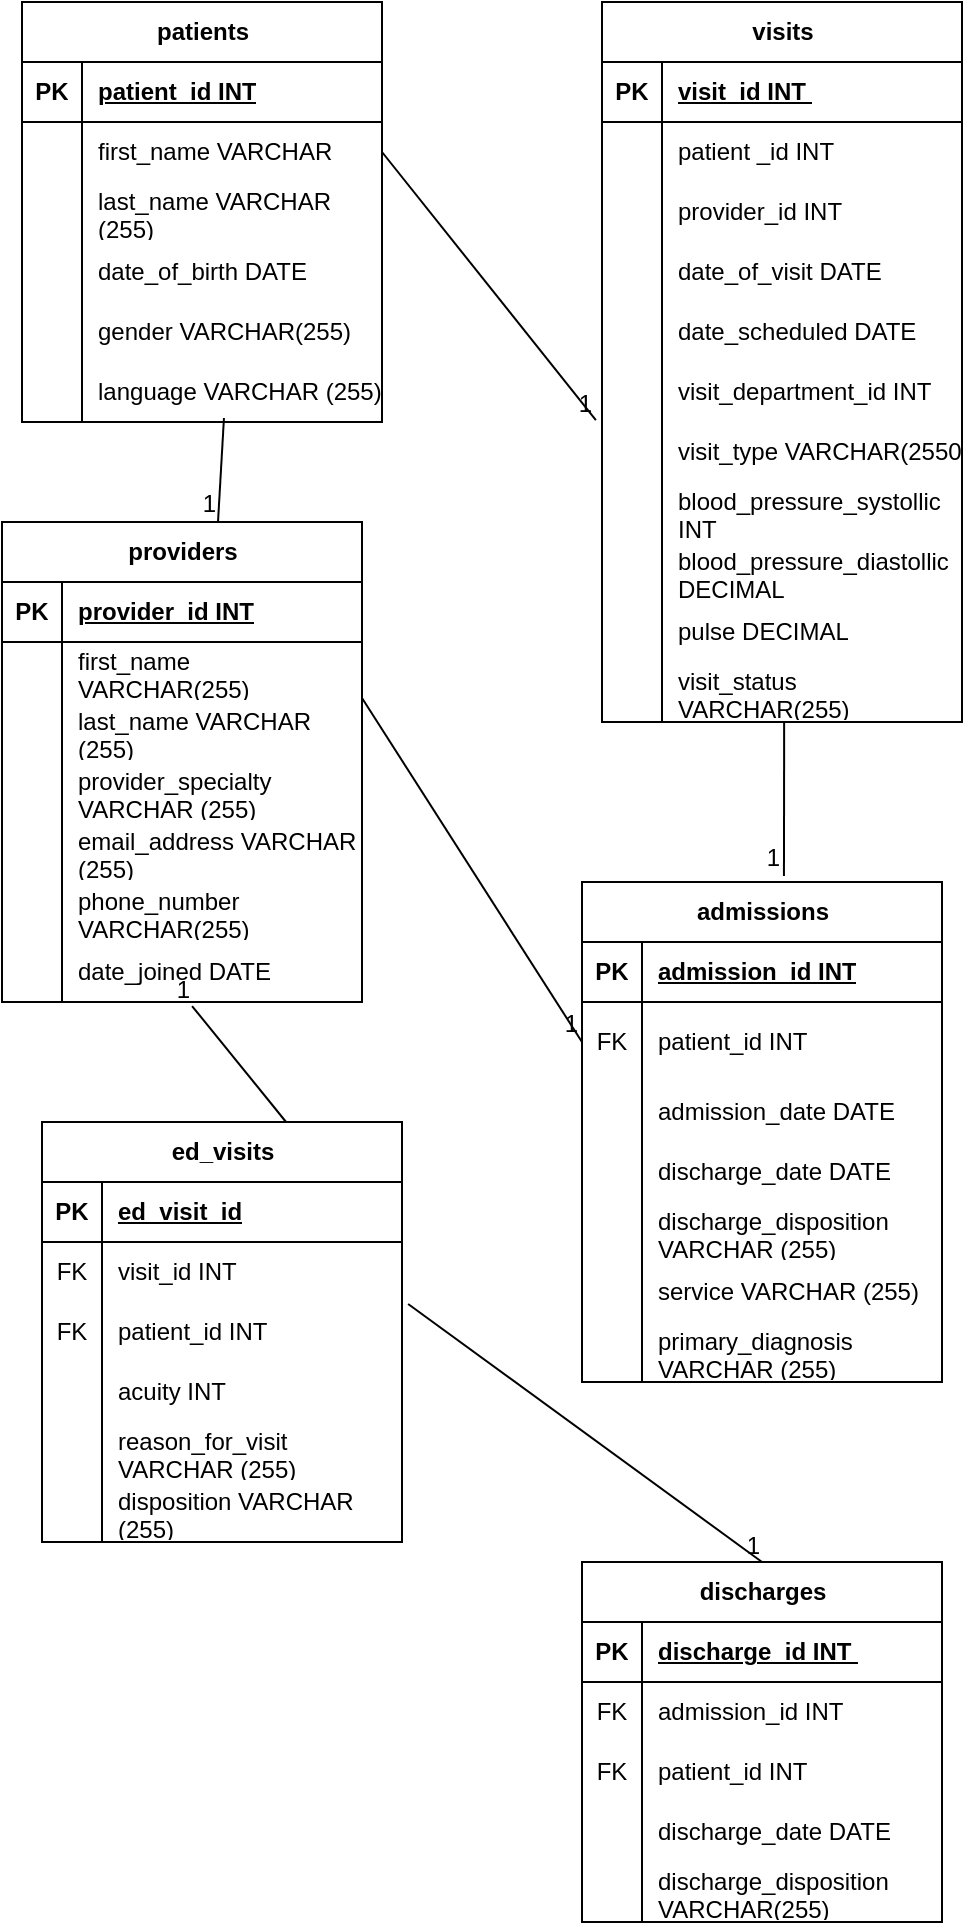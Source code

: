 <mxfile version="24.7.14">
  <diagram id="R2lEEEUBdFMjLlhIrx00" name="Page-1">
    <mxGraphModel dx="712" dy="785" grid="1" gridSize="10" guides="1" tooltips="1" connect="1" arrows="1" fold="1" page="1" pageScale="1" pageWidth="850" pageHeight="1100" math="0" shadow="0" extFonts="Permanent Marker^https://fonts.googleapis.com/css?family=Permanent+Marker">
      <root>
        <mxCell id="0" />
        <mxCell id="1" parent="0" />
        <mxCell id="EW2KlSYTOfiKSkI-8zJx-1" value="patients" style="shape=table;startSize=30;container=1;collapsible=1;childLayout=tableLayout;fixedRows=1;rowLines=0;fontStyle=1;align=center;resizeLast=1;html=1;" vertex="1" parent="1">
          <mxGeometry x="310" y="130" width="180" height="210" as="geometry" />
        </mxCell>
        <mxCell id="EW2KlSYTOfiKSkI-8zJx-2" value="" style="shape=tableRow;horizontal=0;startSize=0;swimlaneHead=0;swimlaneBody=0;fillColor=none;collapsible=0;dropTarget=0;points=[[0,0.5],[1,0.5]];portConstraint=eastwest;top=0;left=0;right=0;bottom=1;" vertex="1" parent="EW2KlSYTOfiKSkI-8zJx-1">
          <mxGeometry y="30" width="180" height="30" as="geometry" />
        </mxCell>
        <mxCell id="EW2KlSYTOfiKSkI-8zJx-3" value="PK" style="shape=partialRectangle;connectable=0;fillColor=none;top=0;left=0;bottom=0;right=0;fontStyle=1;overflow=hidden;whiteSpace=wrap;html=1;" vertex="1" parent="EW2KlSYTOfiKSkI-8zJx-2">
          <mxGeometry width="30" height="30" as="geometry">
            <mxRectangle width="30" height="30" as="alternateBounds" />
          </mxGeometry>
        </mxCell>
        <mxCell id="EW2KlSYTOfiKSkI-8zJx-4" value="patient_id INT" style="shape=partialRectangle;connectable=0;fillColor=none;top=0;left=0;bottom=0;right=0;align=left;spacingLeft=6;fontStyle=5;overflow=hidden;whiteSpace=wrap;html=1;" vertex="1" parent="EW2KlSYTOfiKSkI-8zJx-2">
          <mxGeometry x="30" width="150" height="30" as="geometry">
            <mxRectangle width="150" height="30" as="alternateBounds" />
          </mxGeometry>
        </mxCell>
        <mxCell id="EW2KlSYTOfiKSkI-8zJx-5" value="" style="shape=tableRow;horizontal=0;startSize=0;swimlaneHead=0;swimlaneBody=0;fillColor=none;collapsible=0;dropTarget=0;points=[[0,0.5],[1,0.5]];portConstraint=eastwest;top=0;left=0;right=0;bottom=0;" vertex="1" parent="EW2KlSYTOfiKSkI-8zJx-1">
          <mxGeometry y="60" width="180" height="30" as="geometry" />
        </mxCell>
        <mxCell id="EW2KlSYTOfiKSkI-8zJx-6" value="" style="shape=partialRectangle;connectable=0;fillColor=none;top=0;left=0;bottom=0;right=0;editable=1;overflow=hidden;whiteSpace=wrap;html=1;" vertex="1" parent="EW2KlSYTOfiKSkI-8zJx-5">
          <mxGeometry width="30" height="30" as="geometry">
            <mxRectangle width="30" height="30" as="alternateBounds" />
          </mxGeometry>
        </mxCell>
        <mxCell id="EW2KlSYTOfiKSkI-8zJx-7" value="first_name VARCHAR" style="shape=partialRectangle;connectable=0;fillColor=none;top=0;left=0;bottom=0;right=0;align=left;spacingLeft=6;overflow=hidden;whiteSpace=wrap;html=1;" vertex="1" parent="EW2KlSYTOfiKSkI-8zJx-5">
          <mxGeometry x="30" width="150" height="30" as="geometry">
            <mxRectangle width="150" height="30" as="alternateBounds" />
          </mxGeometry>
        </mxCell>
        <mxCell id="EW2KlSYTOfiKSkI-8zJx-8" value="" style="shape=tableRow;horizontal=0;startSize=0;swimlaneHead=0;swimlaneBody=0;fillColor=none;collapsible=0;dropTarget=0;points=[[0,0.5],[1,0.5]];portConstraint=eastwest;top=0;left=0;right=0;bottom=0;" vertex="1" parent="EW2KlSYTOfiKSkI-8zJx-1">
          <mxGeometry y="90" width="180" height="30" as="geometry" />
        </mxCell>
        <mxCell id="EW2KlSYTOfiKSkI-8zJx-9" value="" style="shape=partialRectangle;connectable=0;fillColor=none;top=0;left=0;bottom=0;right=0;editable=1;overflow=hidden;whiteSpace=wrap;html=1;" vertex="1" parent="EW2KlSYTOfiKSkI-8zJx-8">
          <mxGeometry width="30" height="30" as="geometry">
            <mxRectangle width="30" height="30" as="alternateBounds" />
          </mxGeometry>
        </mxCell>
        <mxCell id="EW2KlSYTOfiKSkI-8zJx-10" value="" style="shape=partialRectangle;connectable=0;fillColor=none;top=0;left=0;bottom=0;right=0;align=left;spacingLeft=6;overflow=hidden;whiteSpace=wrap;html=1;" vertex="1" parent="EW2KlSYTOfiKSkI-8zJx-8">
          <mxGeometry x="30" width="150" height="30" as="geometry">
            <mxRectangle width="150" height="30" as="alternateBounds" />
          </mxGeometry>
        </mxCell>
        <mxCell id="EW2KlSYTOfiKSkI-8zJx-11" value="" style="shape=tableRow;horizontal=0;startSize=0;swimlaneHead=0;swimlaneBody=0;fillColor=none;collapsible=0;dropTarget=0;points=[[0,0.5],[1,0.5]];portConstraint=eastwest;top=0;left=0;right=0;bottom=0;" vertex="1" parent="EW2KlSYTOfiKSkI-8zJx-1">
          <mxGeometry y="120" width="180" height="30" as="geometry" />
        </mxCell>
        <mxCell id="EW2KlSYTOfiKSkI-8zJx-12" value="" style="shape=partialRectangle;connectable=0;fillColor=none;top=0;left=0;bottom=0;right=0;editable=1;overflow=hidden;whiteSpace=wrap;html=1;" vertex="1" parent="EW2KlSYTOfiKSkI-8zJx-11">
          <mxGeometry width="30" height="30" as="geometry">
            <mxRectangle width="30" height="30" as="alternateBounds" />
          </mxGeometry>
        </mxCell>
        <mxCell id="EW2KlSYTOfiKSkI-8zJx-13" value="date_of_birth DATE" style="shape=partialRectangle;connectable=0;fillColor=none;top=0;left=0;bottom=0;right=0;align=left;spacingLeft=6;overflow=hidden;whiteSpace=wrap;html=1;" vertex="1" parent="EW2KlSYTOfiKSkI-8zJx-11">
          <mxGeometry x="30" width="150" height="30" as="geometry">
            <mxRectangle width="150" height="30" as="alternateBounds" />
          </mxGeometry>
        </mxCell>
        <mxCell id="EW2KlSYTOfiKSkI-8zJx-79" value="" style="shape=tableRow;horizontal=0;startSize=0;swimlaneHead=0;swimlaneBody=0;fillColor=none;collapsible=0;dropTarget=0;points=[[0,0.5],[1,0.5]];portConstraint=eastwest;top=0;left=0;right=0;bottom=0;" vertex="1" parent="EW2KlSYTOfiKSkI-8zJx-1">
          <mxGeometry y="150" width="180" height="30" as="geometry" />
        </mxCell>
        <mxCell id="EW2KlSYTOfiKSkI-8zJx-80" value="" style="shape=partialRectangle;connectable=0;fillColor=none;top=0;left=0;bottom=0;right=0;editable=1;overflow=hidden;whiteSpace=wrap;html=1;" vertex="1" parent="EW2KlSYTOfiKSkI-8zJx-79">
          <mxGeometry width="30" height="30" as="geometry">
            <mxRectangle width="30" height="30" as="alternateBounds" />
          </mxGeometry>
        </mxCell>
        <mxCell id="EW2KlSYTOfiKSkI-8zJx-81" value="gender VARCHAR(255)" style="shape=partialRectangle;connectable=0;fillColor=none;top=0;left=0;bottom=0;right=0;align=left;spacingLeft=6;overflow=hidden;whiteSpace=wrap;html=1;" vertex="1" parent="EW2KlSYTOfiKSkI-8zJx-79">
          <mxGeometry x="30" width="150" height="30" as="geometry">
            <mxRectangle width="150" height="30" as="alternateBounds" />
          </mxGeometry>
        </mxCell>
        <mxCell id="EW2KlSYTOfiKSkI-8zJx-82" value="" style="shape=tableRow;horizontal=0;startSize=0;swimlaneHead=0;swimlaneBody=0;fillColor=none;collapsible=0;dropTarget=0;points=[[0,0.5],[1,0.5]];portConstraint=eastwest;top=0;left=0;right=0;bottom=0;" vertex="1" parent="EW2KlSYTOfiKSkI-8zJx-1">
          <mxGeometry y="180" width="180" height="30" as="geometry" />
        </mxCell>
        <mxCell id="EW2KlSYTOfiKSkI-8zJx-83" value="" style="shape=partialRectangle;connectable=0;fillColor=none;top=0;left=0;bottom=0;right=0;editable=1;overflow=hidden;whiteSpace=wrap;html=1;" vertex="1" parent="EW2KlSYTOfiKSkI-8zJx-82">
          <mxGeometry width="30" height="30" as="geometry">
            <mxRectangle width="30" height="30" as="alternateBounds" />
          </mxGeometry>
        </mxCell>
        <mxCell id="EW2KlSYTOfiKSkI-8zJx-84" value="language VARCHAR (255)" style="shape=partialRectangle;connectable=0;fillColor=none;top=0;left=0;bottom=0;right=0;align=left;spacingLeft=6;overflow=hidden;whiteSpace=wrap;html=1;" vertex="1" parent="EW2KlSYTOfiKSkI-8zJx-82">
          <mxGeometry x="30" width="150" height="30" as="geometry">
            <mxRectangle width="150" height="30" as="alternateBounds" />
          </mxGeometry>
        </mxCell>
        <mxCell id="EW2KlSYTOfiKSkI-8zJx-14" value="admissions" style="shape=table;startSize=30;container=1;collapsible=1;childLayout=tableLayout;fixedRows=1;rowLines=0;fontStyle=1;align=center;resizeLast=1;html=1;" vertex="1" parent="1">
          <mxGeometry x="590" y="570" width="180" height="250" as="geometry" />
        </mxCell>
        <mxCell id="EW2KlSYTOfiKSkI-8zJx-15" value="" style="shape=tableRow;horizontal=0;startSize=0;swimlaneHead=0;swimlaneBody=0;fillColor=none;collapsible=0;dropTarget=0;points=[[0,0.5],[1,0.5]];portConstraint=eastwest;top=0;left=0;right=0;bottom=1;" vertex="1" parent="EW2KlSYTOfiKSkI-8zJx-14">
          <mxGeometry y="30" width="180" height="30" as="geometry" />
        </mxCell>
        <mxCell id="EW2KlSYTOfiKSkI-8zJx-16" value="PK" style="shape=partialRectangle;connectable=0;fillColor=none;top=0;left=0;bottom=0;right=0;fontStyle=1;overflow=hidden;whiteSpace=wrap;html=1;" vertex="1" parent="EW2KlSYTOfiKSkI-8zJx-15">
          <mxGeometry width="30" height="30" as="geometry">
            <mxRectangle width="30" height="30" as="alternateBounds" />
          </mxGeometry>
        </mxCell>
        <mxCell id="EW2KlSYTOfiKSkI-8zJx-17" value="admission_id INT" style="shape=partialRectangle;connectable=0;fillColor=none;top=0;left=0;bottom=0;right=0;align=left;spacingLeft=6;fontStyle=5;overflow=hidden;whiteSpace=wrap;html=1;" vertex="1" parent="EW2KlSYTOfiKSkI-8zJx-15">
          <mxGeometry x="30" width="150" height="30" as="geometry">
            <mxRectangle width="150" height="30" as="alternateBounds" />
          </mxGeometry>
        </mxCell>
        <mxCell id="EW2KlSYTOfiKSkI-8zJx-18" value="" style="shape=tableRow;horizontal=0;startSize=0;swimlaneHead=0;swimlaneBody=0;fillColor=none;collapsible=0;dropTarget=0;points=[[0,0.5],[1,0.5]];portConstraint=eastwest;top=0;left=0;right=0;bottom=0;" vertex="1" parent="EW2KlSYTOfiKSkI-8zJx-14">
          <mxGeometry y="60" width="180" height="40" as="geometry" />
        </mxCell>
        <mxCell id="EW2KlSYTOfiKSkI-8zJx-19" value="FK" style="shape=partialRectangle;connectable=0;fillColor=none;top=0;left=0;bottom=0;right=0;editable=1;overflow=hidden;whiteSpace=wrap;html=1;" vertex="1" parent="EW2KlSYTOfiKSkI-8zJx-18">
          <mxGeometry width="30" height="40" as="geometry">
            <mxRectangle width="30" height="40" as="alternateBounds" />
          </mxGeometry>
        </mxCell>
        <mxCell id="EW2KlSYTOfiKSkI-8zJx-20" value="patient_id INT&amp;nbsp;" style="shape=partialRectangle;connectable=0;fillColor=none;top=0;left=0;bottom=0;right=0;align=left;spacingLeft=6;overflow=hidden;whiteSpace=wrap;html=1;" vertex="1" parent="EW2KlSYTOfiKSkI-8zJx-18">
          <mxGeometry x="30" width="150" height="40" as="geometry">
            <mxRectangle width="150" height="40" as="alternateBounds" />
          </mxGeometry>
        </mxCell>
        <mxCell id="EW2KlSYTOfiKSkI-8zJx-21" value="" style="shape=tableRow;horizontal=0;startSize=0;swimlaneHead=0;swimlaneBody=0;fillColor=none;collapsible=0;dropTarget=0;points=[[0,0.5],[1,0.5]];portConstraint=eastwest;top=0;left=0;right=0;bottom=0;" vertex="1" parent="EW2KlSYTOfiKSkI-8zJx-14">
          <mxGeometry y="100" width="180" height="30" as="geometry" />
        </mxCell>
        <mxCell id="EW2KlSYTOfiKSkI-8zJx-22" value="" style="shape=partialRectangle;connectable=0;fillColor=none;top=0;left=0;bottom=0;right=0;editable=1;overflow=hidden;whiteSpace=wrap;html=1;" vertex="1" parent="EW2KlSYTOfiKSkI-8zJx-21">
          <mxGeometry width="30" height="30" as="geometry">
            <mxRectangle width="30" height="30" as="alternateBounds" />
          </mxGeometry>
        </mxCell>
        <mxCell id="EW2KlSYTOfiKSkI-8zJx-23" value="admission_date DATE" style="shape=partialRectangle;connectable=0;fillColor=none;top=0;left=0;bottom=0;right=0;align=left;spacingLeft=6;overflow=hidden;whiteSpace=wrap;html=1;" vertex="1" parent="EW2KlSYTOfiKSkI-8zJx-21">
          <mxGeometry x="30" width="150" height="30" as="geometry">
            <mxRectangle width="150" height="30" as="alternateBounds" />
          </mxGeometry>
        </mxCell>
        <mxCell id="EW2KlSYTOfiKSkI-8zJx-24" value="" style="shape=tableRow;horizontal=0;startSize=0;swimlaneHead=0;swimlaneBody=0;fillColor=none;collapsible=0;dropTarget=0;points=[[0,0.5],[1,0.5]];portConstraint=eastwest;top=0;left=0;right=0;bottom=0;" vertex="1" parent="EW2KlSYTOfiKSkI-8zJx-14">
          <mxGeometry y="130" width="180" height="30" as="geometry" />
        </mxCell>
        <mxCell id="EW2KlSYTOfiKSkI-8zJx-25" value="" style="shape=partialRectangle;connectable=0;fillColor=none;top=0;left=0;bottom=0;right=0;editable=1;overflow=hidden;whiteSpace=wrap;html=1;" vertex="1" parent="EW2KlSYTOfiKSkI-8zJx-24">
          <mxGeometry width="30" height="30" as="geometry">
            <mxRectangle width="30" height="30" as="alternateBounds" />
          </mxGeometry>
        </mxCell>
        <mxCell id="EW2KlSYTOfiKSkI-8zJx-26" value="discharge_date DATE" style="shape=partialRectangle;connectable=0;fillColor=none;top=0;left=0;bottom=0;right=0;align=left;spacingLeft=6;overflow=hidden;whiteSpace=wrap;html=1;" vertex="1" parent="EW2KlSYTOfiKSkI-8zJx-24">
          <mxGeometry x="30" width="150" height="30" as="geometry">
            <mxRectangle width="150" height="30" as="alternateBounds" />
          </mxGeometry>
        </mxCell>
        <mxCell id="EW2KlSYTOfiKSkI-8zJx-122" value="" style="shape=tableRow;horizontal=0;startSize=0;swimlaneHead=0;swimlaneBody=0;fillColor=none;collapsible=0;dropTarget=0;points=[[0,0.5],[1,0.5]];portConstraint=eastwest;top=0;left=0;right=0;bottom=0;" vertex="1" parent="EW2KlSYTOfiKSkI-8zJx-14">
          <mxGeometry y="160" width="180" height="30" as="geometry" />
        </mxCell>
        <mxCell id="EW2KlSYTOfiKSkI-8zJx-123" value="" style="shape=partialRectangle;connectable=0;fillColor=none;top=0;left=0;bottom=0;right=0;editable=1;overflow=hidden;whiteSpace=wrap;html=1;" vertex="1" parent="EW2KlSYTOfiKSkI-8zJx-122">
          <mxGeometry width="30" height="30" as="geometry">
            <mxRectangle width="30" height="30" as="alternateBounds" />
          </mxGeometry>
        </mxCell>
        <mxCell id="EW2KlSYTOfiKSkI-8zJx-124" value="discharge_disposition VARCHAR (255)" style="shape=partialRectangle;connectable=0;fillColor=none;top=0;left=0;bottom=0;right=0;align=left;spacingLeft=6;overflow=hidden;whiteSpace=wrap;html=1;" vertex="1" parent="EW2KlSYTOfiKSkI-8zJx-122">
          <mxGeometry x="30" width="150" height="30" as="geometry">
            <mxRectangle width="150" height="30" as="alternateBounds" />
          </mxGeometry>
        </mxCell>
        <mxCell id="EW2KlSYTOfiKSkI-8zJx-125" value="" style="shape=tableRow;horizontal=0;startSize=0;swimlaneHead=0;swimlaneBody=0;fillColor=none;collapsible=0;dropTarget=0;points=[[0,0.5],[1,0.5]];portConstraint=eastwest;top=0;left=0;right=0;bottom=0;" vertex="1" parent="EW2KlSYTOfiKSkI-8zJx-14">
          <mxGeometry y="190" width="180" height="30" as="geometry" />
        </mxCell>
        <mxCell id="EW2KlSYTOfiKSkI-8zJx-126" value="" style="shape=partialRectangle;connectable=0;fillColor=none;top=0;left=0;bottom=0;right=0;editable=1;overflow=hidden;whiteSpace=wrap;html=1;" vertex="1" parent="EW2KlSYTOfiKSkI-8zJx-125">
          <mxGeometry width="30" height="30" as="geometry">
            <mxRectangle width="30" height="30" as="alternateBounds" />
          </mxGeometry>
        </mxCell>
        <mxCell id="EW2KlSYTOfiKSkI-8zJx-127" value="service VARCHAR (255)" style="shape=partialRectangle;connectable=0;fillColor=none;top=0;left=0;bottom=0;right=0;align=left;spacingLeft=6;overflow=hidden;whiteSpace=wrap;html=1;" vertex="1" parent="EW2KlSYTOfiKSkI-8zJx-125">
          <mxGeometry x="30" width="150" height="30" as="geometry">
            <mxRectangle width="150" height="30" as="alternateBounds" />
          </mxGeometry>
        </mxCell>
        <mxCell id="EW2KlSYTOfiKSkI-8zJx-128" value="" style="shape=tableRow;horizontal=0;startSize=0;swimlaneHead=0;swimlaneBody=0;fillColor=none;collapsible=0;dropTarget=0;points=[[0,0.5],[1,0.5]];portConstraint=eastwest;top=0;left=0;right=0;bottom=0;" vertex="1" parent="EW2KlSYTOfiKSkI-8zJx-14">
          <mxGeometry y="220" width="180" height="30" as="geometry" />
        </mxCell>
        <mxCell id="EW2KlSYTOfiKSkI-8zJx-129" value="" style="shape=partialRectangle;connectable=0;fillColor=none;top=0;left=0;bottom=0;right=0;editable=1;overflow=hidden;whiteSpace=wrap;html=1;" vertex="1" parent="EW2KlSYTOfiKSkI-8zJx-128">
          <mxGeometry width="30" height="30" as="geometry">
            <mxRectangle width="30" height="30" as="alternateBounds" />
          </mxGeometry>
        </mxCell>
        <mxCell id="EW2KlSYTOfiKSkI-8zJx-130" value="primary_diagnosis VARCHAR (255)" style="shape=partialRectangle;connectable=0;fillColor=none;top=0;left=0;bottom=0;right=0;align=left;spacingLeft=6;overflow=hidden;whiteSpace=wrap;html=1;" vertex="1" parent="EW2KlSYTOfiKSkI-8zJx-128">
          <mxGeometry x="30" width="150" height="30" as="geometry">
            <mxRectangle width="150" height="30" as="alternateBounds" />
          </mxGeometry>
        </mxCell>
        <mxCell id="EW2KlSYTOfiKSkI-8zJx-27" value="visits" style="shape=table;startSize=30;container=1;collapsible=1;childLayout=tableLayout;fixedRows=1;rowLines=0;fontStyle=1;align=center;resizeLast=1;html=1;" vertex="1" parent="1">
          <mxGeometry x="600" y="130" width="180" height="360" as="geometry" />
        </mxCell>
        <mxCell id="EW2KlSYTOfiKSkI-8zJx-28" value="" style="shape=tableRow;horizontal=0;startSize=0;swimlaneHead=0;swimlaneBody=0;fillColor=none;collapsible=0;dropTarget=0;points=[[0,0.5],[1,0.5]];portConstraint=eastwest;top=0;left=0;right=0;bottom=1;" vertex="1" parent="EW2KlSYTOfiKSkI-8zJx-27">
          <mxGeometry y="30" width="180" height="30" as="geometry" />
        </mxCell>
        <mxCell id="EW2KlSYTOfiKSkI-8zJx-29" value="PK" style="shape=partialRectangle;connectable=0;fillColor=none;top=0;left=0;bottom=0;right=0;fontStyle=1;overflow=hidden;whiteSpace=wrap;html=1;" vertex="1" parent="EW2KlSYTOfiKSkI-8zJx-28">
          <mxGeometry width="30" height="30" as="geometry">
            <mxRectangle width="30" height="30" as="alternateBounds" />
          </mxGeometry>
        </mxCell>
        <mxCell id="EW2KlSYTOfiKSkI-8zJx-30" value="visit_id INT&amp;nbsp;" style="shape=partialRectangle;connectable=0;fillColor=none;top=0;left=0;bottom=0;right=0;align=left;spacingLeft=6;fontStyle=5;overflow=hidden;whiteSpace=wrap;html=1;" vertex="1" parent="EW2KlSYTOfiKSkI-8zJx-28">
          <mxGeometry x="30" width="150" height="30" as="geometry">
            <mxRectangle width="150" height="30" as="alternateBounds" />
          </mxGeometry>
        </mxCell>
        <mxCell id="EW2KlSYTOfiKSkI-8zJx-31" value="" style="shape=tableRow;horizontal=0;startSize=0;swimlaneHead=0;swimlaneBody=0;fillColor=none;collapsible=0;dropTarget=0;points=[[0,0.5],[1,0.5]];portConstraint=eastwest;top=0;left=0;right=0;bottom=0;" vertex="1" parent="EW2KlSYTOfiKSkI-8zJx-27">
          <mxGeometry y="60" width="180" height="30" as="geometry" />
        </mxCell>
        <mxCell id="EW2KlSYTOfiKSkI-8zJx-32" value="" style="shape=partialRectangle;connectable=0;fillColor=none;top=0;left=0;bottom=0;right=0;editable=1;overflow=hidden;whiteSpace=wrap;html=1;" vertex="1" parent="EW2KlSYTOfiKSkI-8zJx-31">
          <mxGeometry width="30" height="30" as="geometry">
            <mxRectangle width="30" height="30" as="alternateBounds" />
          </mxGeometry>
        </mxCell>
        <mxCell id="EW2KlSYTOfiKSkI-8zJx-33" value="patient _id INT" style="shape=partialRectangle;connectable=0;fillColor=none;top=0;left=0;bottom=0;right=0;align=left;spacingLeft=6;overflow=hidden;whiteSpace=wrap;html=1;" vertex="1" parent="EW2KlSYTOfiKSkI-8zJx-31">
          <mxGeometry x="30" width="150" height="30" as="geometry">
            <mxRectangle width="150" height="30" as="alternateBounds" />
          </mxGeometry>
        </mxCell>
        <mxCell id="EW2KlSYTOfiKSkI-8zJx-34" value="" style="shape=tableRow;horizontal=0;startSize=0;swimlaneHead=0;swimlaneBody=0;fillColor=none;collapsible=0;dropTarget=0;points=[[0,0.5],[1,0.5]];portConstraint=eastwest;top=0;left=0;right=0;bottom=0;" vertex="1" parent="EW2KlSYTOfiKSkI-8zJx-27">
          <mxGeometry y="90" width="180" height="30" as="geometry" />
        </mxCell>
        <mxCell id="EW2KlSYTOfiKSkI-8zJx-35" value="" style="shape=partialRectangle;connectable=0;fillColor=none;top=0;left=0;bottom=0;right=0;editable=1;overflow=hidden;whiteSpace=wrap;html=1;" vertex="1" parent="EW2KlSYTOfiKSkI-8zJx-34">
          <mxGeometry width="30" height="30" as="geometry">
            <mxRectangle width="30" height="30" as="alternateBounds" />
          </mxGeometry>
        </mxCell>
        <mxCell id="EW2KlSYTOfiKSkI-8zJx-36" value="provider_id INT" style="shape=partialRectangle;connectable=0;fillColor=none;top=0;left=0;bottom=0;right=0;align=left;spacingLeft=6;overflow=hidden;whiteSpace=wrap;html=1;" vertex="1" parent="EW2KlSYTOfiKSkI-8zJx-34">
          <mxGeometry x="30" width="150" height="30" as="geometry">
            <mxRectangle width="150" height="30" as="alternateBounds" />
          </mxGeometry>
        </mxCell>
        <mxCell id="EW2KlSYTOfiKSkI-8zJx-37" value="" style="shape=tableRow;horizontal=0;startSize=0;swimlaneHead=0;swimlaneBody=0;fillColor=none;collapsible=0;dropTarget=0;points=[[0,0.5],[1,0.5]];portConstraint=eastwest;top=0;left=0;right=0;bottom=0;" vertex="1" parent="EW2KlSYTOfiKSkI-8zJx-27">
          <mxGeometry y="120" width="180" height="30" as="geometry" />
        </mxCell>
        <mxCell id="EW2KlSYTOfiKSkI-8zJx-38" value="" style="shape=partialRectangle;connectable=0;fillColor=none;top=0;left=0;bottom=0;right=0;editable=1;overflow=hidden;whiteSpace=wrap;html=1;" vertex="1" parent="EW2KlSYTOfiKSkI-8zJx-37">
          <mxGeometry width="30" height="30" as="geometry">
            <mxRectangle width="30" height="30" as="alternateBounds" />
          </mxGeometry>
        </mxCell>
        <mxCell id="EW2KlSYTOfiKSkI-8zJx-39" value="date_of_visit DATE" style="shape=partialRectangle;connectable=0;fillColor=none;top=0;left=0;bottom=0;right=0;align=left;spacingLeft=6;overflow=hidden;whiteSpace=wrap;html=1;" vertex="1" parent="EW2KlSYTOfiKSkI-8zJx-37">
          <mxGeometry x="30" width="150" height="30" as="geometry">
            <mxRectangle width="150" height="30" as="alternateBounds" />
          </mxGeometry>
        </mxCell>
        <mxCell id="EW2KlSYTOfiKSkI-8zJx-95" value="" style="shape=tableRow;horizontal=0;startSize=0;swimlaneHead=0;swimlaneBody=0;fillColor=none;collapsible=0;dropTarget=0;points=[[0,0.5],[1,0.5]];portConstraint=eastwest;top=0;left=0;right=0;bottom=0;" vertex="1" parent="EW2KlSYTOfiKSkI-8zJx-27">
          <mxGeometry y="150" width="180" height="30" as="geometry" />
        </mxCell>
        <mxCell id="EW2KlSYTOfiKSkI-8zJx-96" value="" style="shape=partialRectangle;connectable=0;fillColor=none;top=0;left=0;bottom=0;right=0;editable=1;overflow=hidden;whiteSpace=wrap;html=1;" vertex="1" parent="EW2KlSYTOfiKSkI-8zJx-95">
          <mxGeometry width="30" height="30" as="geometry">
            <mxRectangle width="30" height="30" as="alternateBounds" />
          </mxGeometry>
        </mxCell>
        <mxCell id="EW2KlSYTOfiKSkI-8zJx-97" value="date_scheduled DATE" style="shape=partialRectangle;connectable=0;fillColor=none;top=0;left=0;bottom=0;right=0;align=left;spacingLeft=6;overflow=hidden;whiteSpace=wrap;html=1;" vertex="1" parent="EW2KlSYTOfiKSkI-8zJx-95">
          <mxGeometry x="30" width="150" height="30" as="geometry">
            <mxRectangle width="150" height="30" as="alternateBounds" />
          </mxGeometry>
        </mxCell>
        <mxCell id="EW2KlSYTOfiKSkI-8zJx-98" value="" style="shape=tableRow;horizontal=0;startSize=0;swimlaneHead=0;swimlaneBody=0;fillColor=none;collapsible=0;dropTarget=0;points=[[0,0.5],[1,0.5]];portConstraint=eastwest;top=0;left=0;right=0;bottom=0;" vertex="1" parent="EW2KlSYTOfiKSkI-8zJx-27">
          <mxGeometry y="180" width="180" height="30" as="geometry" />
        </mxCell>
        <mxCell id="EW2KlSYTOfiKSkI-8zJx-99" value="" style="shape=partialRectangle;connectable=0;fillColor=none;top=0;left=0;bottom=0;right=0;editable=1;overflow=hidden;whiteSpace=wrap;html=1;" vertex="1" parent="EW2KlSYTOfiKSkI-8zJx-98">
          <mxGeometry width="30" height="30" as="geometry">
            <mxRectangle width="30" height="30" as="alternateBounds" />
          </mxGeometry>
        </mxCell>
        <mxCell id="EW2KlSYTOfiKSkI-8zJx-100" value="visit_department_id INT" style="shape=partialRectangle;connectable=0;fillColor=none;top=0;left=0;bottom=0;right=0;align=left;spacingLeft=6;overflow=hidden;whiteSpace=wrap;html=1;" vertex="1" parent="EW2KlSYTOfiKSkI-8zJx-98">
          <mxGeometry x="30" width="150" height="30" as="geometry">
            <mxRectangle width="150" height="30" as="alternateBounds" />
          </mxGeometry>
        </mxCell>
        <mxCell id="EW2KlSYTOfiKSkI-8zJx-101" value="" style="shape=tableRow;horizontal=0;startSize=0;swimlaneHead=0;swimlaneBody=0;fillColor=none;collapsible=0;dropTarget=0;points=[[0,0.5],[1,0.5]];portConstraint=eastwest;top=0;left=0;right=0;bottom=0;" vertex="1" parent="EW2KlSYTOfiKSkI-8zJx-27">
          <mxGeometry y="210" width="180" height="30" as="geometry" />
        </mxCell>
        <mxCell id="EW2KlSYTOfiKSkI-8zJx-102" value="" style="shape=partialRectangle;connectable=0;fillColor=none;top=0;left=0;bottom=0;right=0;editable=1;overflow=hidden;whiteSpace=wrap;html=1;" vertex="1" parent="EW2KlSYTOfiKSkI-8zJx-101">
          <mxGeometry width="30" height="30" as="geometry">
            <mxRectangle width="30" height="30" as="alternateBounds" />
          </mxGeometry>
        </mxCell>
        <mxCell id="EW2KlSYTOfiKSkI-8zJx-103" value="visit_type VARCHAR(2550" style="shape=partialRectangle;connectable=0;fillColor=none;top=0;left=0;bottom=0;right=0;align=left;spacingLeft=6;overflow=hidden;whiteSpace=wrap;html=1;" vertex="1" parent="EW2KlSYTOfiKSkI-8zJx-101">
          <mxGeometry x="30" width="150" height="30" as="geometry">
            <mxRectangle width="150" height="30" as="alternateBounds" />
          </mxGeometry>
        </mxCell>
        <mxCell id="EW2KlSYTOfiKSkI-8zJx-104" value="" style="shape=tableRow;horizontal=0;startSize=0;swimlaneHead=0;swimlaneBody=0;fillColor=none;collapsible=0;dropTarget=0;points=[[0,0.5],[1,0.5]];portConstraint=eastwest;top=0;left=0;right=0;bottom=0;" vertex="1" parent="EW2KlSYTOfiKSkI-8zJx-27">
          <mxGeometry y="240" width="180" height="30" as="geometry" />
        </mxCell>
        <mxCell id="EW2KlSYTOfiKSkI-8zJx-105" value="" style="shape=partialRectangle;connectable=0;fillColor=none;top=0;left=0;bottom=0;right=0;editable=1;overflow=hidden;whiteSpace=wrap;html=1;" vertex="1" parent="EW2KlSYTOfiKSkI-8zJx-104">
          <mxGeometry width="30" height="30" as="geometry">
            <mxRectangle width="30" height="30" as="alternateBounds" />
          </mxGeometry>
        </mxCell>
        <mxCell id="EW2KlSYTOfiKSkI-8zJx-106" value="blood_pressure_systollic INT" style="shape=partialRectangle;connectable=0;fillColor=none;top=0;left=0;bottom=0;right=0;align=left;spacingLeft=6;overflow=hidden;whiteSpace=wrap;html=1;" vertex="1" parent="EW2KlSYTOfiKSkI-8zJx-104">
          <mxGeometry x="30" width="150" height="30" as="geometry">
            <mxRectangle width="150" height="30" as="alternateBounds" />
          </mxGeometry>
        </mxCell>
        <mxCell id="EW2KlSYTOfiKSkI-8zJx-107" value="" style="shape=tableRow;horizontal=0;startSize=0;swimlaneHead=0;swimlaneBody=0;fillColor=none;collapsible=0;dropTarget=0;points=[[0,0.5],[1,0.5]];portConstraint=eastwest;top=0;left=0;right=0;bottom=0;" vertex="1" parent="EW2KlSYTOfiKSkI-8zJx-27">
          <mxGeometry y="270" width="180" height="30" as="geometry" />
        </mxCell>
        <mxCell id="EW2KlSYTOfiKSkI-8zJx-108" value="" style="shape=partialRectangle;connectable=0;fillColor=none;top=0;left=0;bottom=0;right=0;editable=1;overflow=hidden;whiteSpace=wrap;html=1;" vertex="1" parent="EW2KlSYTOfiKSkI-8zJx-107">
          <mxGeometry width="30" height="30" as="geometry">
            <mxRectangle width="30" height="30" as="alternateBounds" />
          </mxGeometry>
        </mxCell>
        <mxCell id="EW2KlSYTOfiKSkI-8zJx-109" value="blood_pressure_diastollic DECIMAL" style="shape=partialRectangle;connectable=0;fillColor=none;top=0;left=0;bottom=0;right=0;align=left;spacingLeft=6;overflow=hidden;whiteSpace=wrap;html=1;" vertex="1" parent="EW2KlSYTOfiKSkI-8zJx-107">
          <mxGeometry x="30" width="150" height="30" as="geometry">
            <mxRectangle width="150" height="30" as="alternateBounds" />
          </mxGeometry>
        </mxCell>
        <mxCell id="EW2KlSYTOfiKSkI-8zJx-110" value="" style="shape=tableRow;horizontal=0;startSize=0;swimlaneHead=0;swimlaneBody=0;fillColor=none;collapsible=0;dropTarget=0;points=[[0,0.5],[1,0.5]];portConstraint=eastwest;top=0;left=0;right=0;bottom=0;" vertex="1" parent="EW2KlSYTOfiKSkI-8zJx-27">
          <mxGeometry y="300" width="180" height="30" as="geometry" />
        </mxCell>
        <mxCell id="EW2KlSYTOfiKSkI-8zJx-111" value="" style="shape=partialRectangle;connectable=0;fillColor=none;top=0;left=0;bottom=0;right=0;editable=1;overflow=hidden;whiteSpace=wrap;html=1;" vertex="1" parent="EW2KlSYTOfiKSkI-8zJx-110">
          <mxGeometry width="30" height="30" as="geometry">
            <mxRectangle width="30" height="30" as="alternateBounds" />
          </mxGeometry>
        </mxCell>
        <mxCell id="EW2KlSYTOfiKSkI-8zJx-112" value="pulse DECIMAL" style="shape=partialRectangle;connectable=0;fillColor=none;top=0;left=0;bottom=0;right=0;align=left;spacingLeft=6;overflow=hidden;whiteSpace=wrap;html=1;" vertex="1" parent="EW2KlSYTOfiKSkI-8zJx-110">
          <mxGeometry x="30" width="150" height="30" as="geometry">
            <mxRectangle width="150" height="30" as="alternateBounds" />
          </mxGeometry>
        </mxCell>
        <mxCell id="EW2KlSYTOfiKSkI-8zJx-113" value="" style="shape=tableRow;horizontal=0;startSize=0;swimlaneHead=0;swimlaneBody=0;fillColor=none;collapsible=0;dropTarget=0;points=[[0,0.5],[1,0.5]];portConstraint=eastwest;top=0;left=0;right=0;bottom=0;" vertex="1" parent="EW2KlSYTOfiKSkI-8zJx-27">
          <mxGeometry y="330" width="180" height="30" as="geometry" />
        </mxCell>
        <mxCell id="EW2KlSYTOfiKSkI-8zJx-114" value="" style="shape=partialRectangle;connectable=0;fillColor=none;top=0;left=0;bottom=0;right=0;editable=1;overflow=hidden;whiteSpace=wrap;html=1;" vertex="1" parent="EW2KlSYTOfiKSkI-8zJx-113">
          <mxGeometry width="30" height="30" as="geometry">
            <mxRectangle width="30" height="30" as="alternateBounds" />
          </mxGeometry>
        </mxCell>
        <mxCell id="EW2KlSYTOfiKSkI-8zJx-115" value="visit_status VARCHAR(255)" style="shape=partialRectangle;connectable=0;fillColor=none;top=0;left=0;bottom=0;right=0;align=left;spacingLeft=6;overflow=hidden;whiteSpace=wrap;html=1;" vertex="1" parent="EW2KlSYTOfiKSkI-8zJx-113">
          <mxGeometry x="30" width="150" height="30" as="geometry">
            <mxRectangle width="150" height="30" as="alternateBounds" />
          </mxGeometry>
        </mxCell>
        <mxCell id="EW2KlSYTOfiKSkI-8zJx-40" value="discharges" style="shape=table;startSize=30;container=1;collapsible=1;childLayout=tableLayout;fixedRows=1;rowLines=0;fontStyle=1;align=center;resizeLast=1;html=1;" vertex="1" parent="1">
          <mxGeometry x="590" y="910" width="180" height="180" as="geometry" />
        </mxCell>
        <mxCell id="EW2KlSYTOfiKSkI-8zJx-41" value="" style="shape=tableRow;horizontal=0;startSize=0;swimlaneHead=0;swimlaneBody=0;fillColor=none;collapsible=0;dropTarget=0;points=[[0,0.5],[1,0.5]];portConstraint=eastwest;top=0;left=0;right=0;bottom=1;" vertex="1" parent="EW2KlSYTOfiKSkI-8zJx-40">
          <mxGeometry y="30" width="180" height="30" as="geometry" />
        </mxCell>
        <mxCell id="EW2KlSYTOfiKSkI-8zJx-42" value="PK" style="shape=partialRectangle;connectable=0;fillColor=none;top=0;left=0;bottom=0;right=0;fontStyle=1;overflow=hidden;whiteSpace=wrap;html=1;" vertex="1" parent="EW2KlSYTOfiKSkI-8zJx-41">
          <mxGeometry width="30" height="30" as="geometry">
            <mxRectangle width="30" height="30" as="alternateBounds" />
          </mxGeometry>
        </mxCell>
        <mxCell id="EW2KlSYTOfiKSkI-8zJx-43" value="discharge_id INT&amp;nbsp;" style="shape=partialRectangle;connectable=0;fillColor=none;top=0;left=0;bottom=0;right=0;align=left;spacingLeft=6;fontStyle=5;overflow=hidden;whiteSpace=wrap;html=1;" vertex="1" parent="EW2KlSYTOfiKSkI-8zJx-41">
          <mxGeometry x="30" width="150" height="30" as="geometry">
            <mxRectangle width="150" height="30" as="alternateBounds" />
          </mxGeometry>
        </mxCell>
        <mxCell id="EW2KlSYTOfiKSkI-8zJx-44" value="" style="shape=tableRow;horizontal=0;startSize=0;swimlaneHead=0;swimlaneBody=0;fillColor=none;collapsible=0;dropTarget=0;points=[[0,0.5],[1,0.5]];portConstraint=eastwest;top=0;left=0;right=0;bottom=0;" vertex="1" parent="EW2KlSYTOfiKSkI-8zJx-40">
          <mxGeometry y="60" width="180" height="30" as="geometry" />
        </mxCell>
        <mxCell id="EW2KlSYTOfiKSkI-8zJx-45" value="FK" style="shape=partialRectangle;connectable=0;fillColor=none;top=0;left=0;bottom=0;right=0;editable=1;overflow=hidden;whiteSpace=wrap;html=1;" vertex="1" parent="EW2KlSYTOfiKSkI-8zJx-44">
          <mxGeometry width="30" height="30" as="geometry">
            <mxRectangle width="30" height="30" as="alternateBounds" />
          </mxGeometry>
        </mxCell>
        <mxCell id="EW2KlSYTOfiKSkI-8zJx-46" value="admission_id INT" style="shape=partialRectangle;connectable=0;fillColor=none;top=0;left=0;bottom=0;right=0;align=left;spacingLeft=6;overflow=hidden;whiteSpace=wrap;html=1;" vertex="1" parent="EW2KlSYTOfiKSkI-8zJx-44">
          <mxGeometry x="30" width="150" height="30" as="geometry">
            <mxRectangle width="150" height="30" as="alternateBounds" />
          </mxGeometry>
        </mxCell>
        <mxCell id="EW2KlSYTOfiKSkI-8zJx-47" value="" style="shape=tableRow;horizontal=0;startSize=0;swimlaneHead=0;swimlaneBody=0;fillColor=none;collapsible=0;dropTarget=0;points=[[0,0.5],[1,0.5]];portConstraint=eastwest;top=0;left=0;right=0;bottom=0;" vertex="1" parent="EW2KlSYTOfiKSkI-8zJx-40">
          <mxGeometry y="90" width="180" height="30" as="geometry" />
        </mxCell>
        <mxCell id="EW2KlSYTOfiKSkI-8zJx-48" value="FK" style="shape=partialRectangle;connectable=0;fillColor=none;top=0;left=0;bottom=0;right=0;editable=1;overflow=hidden;whiteSpace=wrap;html=1;" vertex="1" parent="EW2KlSYTOfiKSkI-8zJx-47">
          <mxGeometry width="30" height="30" as="geometry">
            <mxRectangle width="30" height="30" as="alternateBounds" />
          </mxGeometry>
        </mxCell>
        <mxCell id="EW2KlSYTOfiKSkI-8zJx-49" value="patient_id INT" style="shape=partialRectangle;connectable=0;fillColor=none;top=0;left=0;bottom=0;right=0;align=left;spacingLeft=6;overflow=hidden;whiteSpace=wrap;html=1;" vertex="1" parent="EW2KlSYTOfiKSkI-8zJx-47">
          <mxGeometry x="30" width="150" height="30" as="geometry">
            <mxRectangle width="150" height="30" as="alternateBounds" />
          </mxGeometry>
        </mxCell>
        <mxCell id="EW2KlSYTOfiKSkI-8zJx-50" value="" style="shape=tableRow;horizontal=0;startSize=0;swimlaneHead=0;swimlaneBody=0;fillColor=none;collapsible=0;dropTarget=0;points=[[0,0.5],[1,0.5]];portConstraint=eastwest;top=0;left=0;right=0;bottom=0;" vertex="1" parent="EW2KlSYTOfiKSkI-8zJx-40">
          <mxGeometry y="120" width="180" height="30" as="geometry" />
        </mxCell>
        <mxCell id="EW2KlSYTOfiKSkI-8zJx-51" value="" style="shape=partialRectangle;connectable=0;fillColor=none;top=0;left=0;bottom=0;right=0;editable=1;overflow=hidden;whiteSpace=wrap;html=1;" vertex="1" parent="EW2KlSYTOfiKSkI-8zJx-50">
          <mxGeometry width="30" height="30" as="geometry">
            <mxRectangle width="30" height="30" as="alternateBounds" />
          </mxGeometry>
        </mxCell>
        <mxCell id="EW2KlSYTOfiKSkI-8zJx-52" value="discharge_date DATE" style="shape=partialRectangle;connectable=0;fillColor=none;top=0;left=0;bottom=0;right=0;align=left;spacingLeft=6;overflow=hidden;whiteSpace=wrap;html=1;" vertex="1" parent="EW2KlSYTOfiKSkI-8zJx-50">
          <mxGeometry x="30" width="150" height="30" as="geometry">
            <mxRectangle width="150" height="30" as="alternateBounds" />
          </mxGeometry>
        </mxCell>
        <mxCell id="EW2KlSYTOfiKSkI-8zJx-144" value="" style="shape=tableRow;horizontal=0;startSize=0;swimlaneHead=0;swimlaneBody=0;fillColor=none;collapsible=0;dropTarget=0;points=[[0,0.5],[1,0.5]];portConstraint=eastwest;top=0;left=0;right=0;bottom=0;" vertex="1" parent="EW2KlSYTOfiKSkI-8zJx-40">
          <mxGeometry y="150" width="180" height="30" as="geometry" />
        </mxCell>
        <mxCell id="EW2KlSYTOfiKSkI-8zJx-145" value="" style="shape=partialRectangle;connectable=0;fillColor=none;top=0;left=0;bottom=0;right=0;editable=1;overflow=hidden;whiteSpace=wrap;html=1;" vertex="1" parent="EW2KlSYTOfiKSkI-8zJx-144">
          <mxGeometry width="30" height="30" as="geometry">
            <mxRectangle width="30" height="30" as="alternateBounds" />
          </mxGeometry>
        </mxCell>
        <mxCell id="EW2KlSYTOfiKSkI-8zJx-146" value="discharge_disposition VARCHAR(255)" style="shape=partialRectangle;connectable=0;fillColor=none;top=0;left=0;bottom=0;right=0;align=left;spacingLeft=6;overflow=hidden;whiteSpace=wrap;html=1;" vertex="1" parent="EW2KlSYTOfiKSkI-8zJx-144">
          <mxGeometry x="30" width="150" height="30" as="geometry">
            <mxRectangle width="150" height="30" as="alternateBounds" />
          </mxGeometry>
        </mxCell>
        <mxCell id="EW2KlSYTOfiKSkI-8zJx-53" value="providers" style="shape=table;startSize=30;container=1;collapsible=1;childLayout=tableLayout;fixedRows=1;rowLines=0;fontStyle=1;align=center;resizeLast=1;html=1;" vertex="1" parent="1">
          <mxGeometry x="300" y="390" width="180" height="240" as="geometry" />
        </mxCell>
        <mxCell id="EW2KlSYTOfiKSkI-8zJx-54" value="" style="shape=tableRow;horizontal=0;startSize=0;swimlaneHead=0;swimlaneBody=0;fillColor=none;collapsible=0;dropTarget=0;points=[[0,0.5],[1,0.5]];portConstraint=eastwest;top=0;left=0;right=0;bottom=1;" vertex="1" parent="EW2KlSYTOfiKSkI-8zJx-53">
          <mxGeometry y="30" width="180" height="30" as="geometry" />
        </mxCell>
        <mxCell id="EW2KlSYTOfiKSkI-8zJx-55" value="PK" style="shape=partialRectangle;connectable=0;fillColor=none;top=0;left=0;bottom=0;right=0;fontStyle=1;overflow=hidden;whiteSpace=wrap;html=1;" vertex="1" parent="EW2KlSYTOfiKSkI-8zJx-54">
          <mxGeometry width="30" height="30" as="geometry">
            <mxRectangle width="30" height="30" as="alternateBounds" />
          </mxGeometry>
        </mxCell>
        <mxCell id="EW2KlSYTOfiKSkI-8zJx-56" value="provider_id INT" style="shape=partialRectangle;connectable=0;fillColor=none;top=0;left=0;bottom=0;right=0;align=left;spacingLeft=6;fontStyle=5;overflow=hidden;whiteSpace=wrap;html=1;" vertex="1" parent="EW2KlSYTOfiKSkI-8zJx-54">
          <mxGeometry x="30" width="150" height="30" as="geometry">
            <mxRectangle width="150" height="30" as="alternateBounds" />
          </mxGeometry>
        </mxCell>
        <mxCell id="EW2KlSYTOfiKSkI-8zJx-57" value="" style="shape=tableRow;horizontal=0;startSize=0;swimlaneHead=0;swimlaneBody=0;fillColor=none;collapsible=0;dropTarget=0;points=[[0,0.5],[1,0.5]];portConstraint=eastwest;top=0;left=0;right=0;bottom=0;" vertex="1" parent="EW2KlSYTOfiKSkI-8zJx-53">
          <mxGeometry y="60" width="180" height="30" as="geometry" />
        </mxCell>
        <mxCell id="EW2KlSYTOfiKSkI-8zJx-58" value="" style="shape=partialRectangle;connectable=0;fillColor=none;top=0;left=0;bottom=0;right=0;editable=1;overflow=hidden;whiteSpace=wrap;html=1;" vertex="1" parent="EW2KlSYTOfiKSkI-8zJx-57">
          <mxGeometry width="30" height="30" as="geometry">
            <mxRectangle width="30" height="30" as="alternateBounds" />
          </mxGeometry>
        </mxCell>
        <mxCell id="EW2KlSYTOfiKSkI-8zJx-59" value="first_name VARCHAR(255)" style="shape=partialRectangle;connectable=0;fillColor=none;top=0;left=0;bottom=0;right=0;align=left;spacingLeft=6;overflow=hidden;whiteSpace=wrap;html=1;" vertex="1" parent="EW2KlSYTOfiKSkI-8zJx-57">
          <mxGeometry x="30" width="150" height="30" as="geometry">
            <mxRectangle width="150" height="30" as="alternateBounds" />
          </mxGeometry>
        </mxCell>
        <mxCell id="EW2KlSYTOfiKSkI-8zJx-60" value="" style="shape=tableRow;horizontal=0;startSize=0;swimlaneHead=0;swimlaneBody=0;fillColor=none;collapsible=0;dropTarget=0;points=[[0,0.5],[1,0.5]];portConstraint=eastwest;top=0;left=0;right=0;bottom=0;" vertex="1" parent="EW2KlSYTOfiKSkI-8zJx-53">
          <mxGeometry y="90" width="180" height="30" as="geometry" />
        </mxCell>
        <mxCell id="EW2KlSYTOfiKSkI-8zJx-61" value="" style="shape=partialRectangle;connectable=0;fillColor=none;top=0;left=0;bottom=0;right=0;editable=1;overflow=hidden;whiteSpace=wrap;html=1;" vertex="1" parent="EW2KlSYTOfiKSkI-8zJx-60">
          <mxGeometry width="30" height="30" as="geometry">
            <mxRectangle width="30" height="30" as="alternateBounds" />
          </mxGeometry>
        </mxCell>
        <mxCell id="EW2KlSYTOfiKSkI-8zJx-62" value="last_name VARCHAR (255)" style="shape=partialRectangle;connectable=0;fillColor=none;top=0;left=0;bottom=0;right=0;align=left;spacingLeft=6;overflow=hidden;whiteSpace=wrap;html=1;" vertex="1" parent="EW2KlSYTOfiKSkI-8zJx-60">
          <mxGeometry x="30" width="150" height="30" as="geometry">
            <mxRectangle width="150" height="30" as="alternateBounds" />
          </mxGeometry>
        </mxCell>
        <mxCell id="EW2KlSYTOfiKSkI-8zJx-63" value="" style="shape=tableRow;horizontal=0;startSize=0;swimlaneHead=0;swimlaneBody=0;fillColor=none;collapsible=0;dropTarget=0;points=[[0,0.5],[1,0.5]];portConstraint=eastwest;top=0;left=0;right=0;bottom=0;" vertex="1" parent="EW2KlSYTOfiKSkI-8zJx-53">
          <mxGeometry y="120" width="180" height="30" as="geometry" />
        </mxCell>
        <mxCell id="EW2KlSYTOfiKSkI-8zJx-64" value="" style="shape=partialRectangle;connectable=0;fillColor=none;top=0;left=0;bottom=0;right=0;editable=1;overflow=hidden;whiteSpace=wrap;html=1;" vertex="1" parent="EW2KlSYTOfiKSkI-8zJx-63">
          <mxGeometry width="30" height="30" as="geometry">
            <mxRectangle width="30" height="30" as="alternateBounds" />
          </mxGeometry>
        </mxCell>
        <mxCell id="EW2KlSYTOfiKSkI-8zJx-65" value="provider_specialty VARCHAR (255)" style="shape=partialRectangle;connectable=0;fillColor=none;top=0;left=0;bottom=0;right=0;align=left;spacingLeft=6;overflow=hidden;whiteSpace=wrap;html=1;" vertex="1" parent="EW2KlSYTOfiKSkI-8zJx-63">
          <mxGeometry x="30" width="150" height="30" as="geometry">
            <mxRectangle width="150" height="30" as="alternateBounds" />
          </mxGeometry>
        </mxCell>
        <mxCell id="EW2KlSYTOfiKSkI-8zJx-86" value="" style="shape=tableRow;horizontal=0;startSize=0;swimlaneHead=0;swimlaneBody=0;fillColor=none;collapsible=0;dropTarget=0;points=[[0,0.5],[1,0.5]];portConstraint=eastwest;top=0;left=0;right=0;bottom=0;" vertex="1" parent="EW2KlSYTOfiKSkI-8zJx-53">
          <mxGeometry y="150" width="180" height="30" as="geometry" />
        </mxCell>
        <mxCell id="EW2KlSYTOfiKSkI-8zJx-87" value="" style="shape=partialRectangle;connectable=0;fillColor=none;top=0;left=0;bottom=0;right=0;editable=1;overflow=hidden;whiteSpace=wrap;html=1;" vertex="1" parent="EW2KlSYTOfiKSkI-8zJx-86">
          <mxGeometry width="30" height="30" as="geometry">
            <mxRectangle width="30" height="30" as="alternateBounds" />
          </mxGeometry>
        </mxCell>
        <mxCell id="EW2KlSYTOfiKSkI-8zJx-88" value="email_address VARCHAR (255)" style="shape=partialRectangle;connectable=0;fillColor=none;top=0;left=0;bottom=0;right=0;align=left;spacingLeft=6;overflow=hidden;whiteSpace=wrap;html=1;" vertex="1" parent="EW2KlSYTOfiKSkI-8zJx-86">
          <mxGeometry x="30" width="150" height="30" as="geometry">
            <mxRectangle width="150" height="30" as="alternateBounds" />
          </mxGeometry>
        </mxCell>
        <mxCell id="EW2KlSYTOfiKSkI-8zJx-89" value="" style="shape=tableRow;horizontal=0;startSize=0;swimlaneHead=0;swimlaneBody=0;fillColor=none;collapsible=0;dropTarget=0;points=[[0,0.5],[1,0.5]];portConstraint=eastwest;top=0;left=0;right=0;bottom=0;" vertex="1" parent="EW2KlSYTOfiKSkI-8zJx-53">
          <mxGeometry y="180" width="180" height="30" as="geometry" />
        </mxCell>
        <mxCell id="EW2KlSYTOfiKSkI-8zJx-90" value="" style="shape=partialRectangle;connectable=0;fillColor=none;top=0;left=0;bottom=0;right=0;editable=1;overflow=hidden;whiteSpace=wrap;html=1;" vertex="1" parent="EW2KlSYTOfiKSkI-8zJx-89">
          <mxGeometry width="30" height="30" as="geometry">
            <mxRectangle width="30" height="30" as="alternateBounds" />
          </mxGeometry>
        </mxCell>
        <mxCell id="EW2KlSYTOfiKSkI-8zJx-91" value="phone_number VARCHAR(255)" style="shape=partialRectangle;connectable=0;fillColor=none;top=0;left=0;bottom=0;right=0;align=left;spacingLeft=6;overflow=hidden;whiteSpace=wrap;html=1;" vertex="1" parent="EW2KlSYTOfiKSkI-8zJx-89">
          <mxGeometry x="30" width="150" height="30" as="geometry">
            <mxRectangle width="150" height="30" as="alternateBounds" />
          </mxGeometry>
        </mxCell>
        <mxCell id="EW2KlSYTOfiKSkI-8zJx-92" value="" style="shape=tableRow;horizontal=0;startSize=0;swimlaneHead=0;swimlaneBody=0;fillColor=none;collapsible=0;dropTarget=0;points=[[0,0.5],[1,0.5]];portConstraint=eastwest;top=0;left=0;right=0;bottom=0;" vertex="1" parent="EW2KlSYTOfiKSkI-8zJx-53">
          <mxGeometry y="210" width="180" height="30" as="geometry" />
        </mxCell>
        <mxCell id="EW2KlSYTOfiKSkI-8zJx-93" value="" style="shape=partialRectangle;connectable=0;fillColor=none;top=0;left=0;bottom=0;right=0;editable=1;overflow=hidden;whiteSpace=wrap;html=1;" vertex="1" parent="EW2KlSYTOfiKSkI-8zJx-92">
          <mxGeometry width="30" height="30" as="geometry">
            <mxRectangle width="30" height="30" as="alternateBounds" />
          </mxGeometry>
        </mxCell>
        <mxCell id="EW2KlSYTOfiKSkI-8zJx-94" value="date_joined DATE" style="shape=partialRectangle;connectable=0;fillColor=none;top=0;left=0;bottom=0;right=0;align=left;spacingLeft=6;overflow=hidden;whiteSpace=wrap;html=1;" vertex="1" parent="EW2KlSYTOfiKSkI-8zJx-92">
          <mxGeometry x="30" width="150" height="30" as="geometry">
            <mxRectangle width="150" height="30" as="alternateBounds" />
          </mxGeometry>
        </mxCell>
        <mxCell id="EW2KlSYTOfiKSkI-8zJx-66" value="ed_visits" style="shape=table;startSize=30;container=1;collapsible=1;childLayout=tableLayout;fixedRows=1;rowLines=0;fontStyle=1;align=center;resizeLast=1;html=1;" vertex="1" parent="1">
          <mxGeometry x="320" y="690" width="180" height="210" as="geometry" />
        </mxCell>
        <mxCell id="EW2KlSYTOfiKSkI-8zJx-67" value="" style="shape=tableRow;horizontal=0;startSize=0;swimlaneHead=0;swimlaneBody=0;fillColor=none;collapsible=0;dropTarget=0;points=[[0,0.5],[1,0.5]];portConstraint=eastwest;top=0;left=0;right=0;bottom=1;" vertex="1" parent="EW2KlSYTOfiKSkI-8zJx-66">
          <mxGeometry y="30" width="180" height="30" as="geometry" />
        </mxCell>
        <mxCell id="EW2KlSYTOfiKSkI-8zJx-68" value="PK" style="shape=partialRectangle;connectable=0;fillColor=none;top=0;left=0;bottom=0;right=0;fontStyle=1;overflow=hidden;whiteSpace=wrap;html=1;" vertex="1" parent="EW2KlSYTOfiKSkI-8zJx-67">
          <mxGeometry width="30" height="30" as="geometry">
            <mxRectangle width="30" height="30" as="alternateBounds" />
          </mxGeometry>
        </mxCell>
        <mxCell id="EW2KlSYTOfiKSkI-8zJx-69" value="ed_visit_id" style="shape=partialRectangle;connectable=0;fillColor=none;top=0;left=0;bottom=0;right=0;align=left;spacingLeft=6;fontStyle=5;overflow=hidden;whiteSpace=wrap;html=1;" vertex="1" parent="EW2KlSYTOfiKSkI-8zJx-67">
          <mxGeometry x="30" width="150" height="30" as="geometry">
            <mxRectangle width="150" height="30" as="alternateBounds" />
          </mxGeometry>
        </mxCell>
        <mxCell id="EW2KlSYTOfiKSkI-8zJx-70" value="" style="shape=tableRow;horizontal=0;startSize=0;swimlaneHead=0;swimlaneBody=0;fillColor=none;collapsible=0;dropTarget=0;points=[[0,0.5],[1,0.5]];portConstraint=eastwest;top=0;left=0;right=0;bottom=0;" vertex="1" parent="EW2KlSYTOfiKSkI-8zJx-66">
          <mxGeometry y="60" width="180" height="30" as="geometry" />
        </mxCell>
        <mxCell id="EW2KlSYTOfiKSkI-8zJx-71" value="FK" style="shape=partialRectangle;connectable=0;fillColor=none;top=0;left=0;bottom=0;right=0;editable=1;overflow=hidden;whiteSpace=wrap;html=1;" vertex="1" parent="EW2KlSYTOfiKSkI-8zJx-70">
          <mxGeometry width="30" height="30" as="geometry">
            <mxRectangle width="30" height="30" as="alternateBounds" />
          </mxGeometry>
        </mxCell>
        <mxCell id="EW2KlSYTOfiKSkI-8zJx-72" value="visit_id INT&amp;nbsp;" style="shape=partialRectangle;connectable=0;fillColor=none;top=0;left=0;bottom=0;right=0;align=left;spacingLeft=6;overflow=hidden;whiteSpace=wrap;html=1;" vertex="1" parent="EW2KlSYTOfiKSkI-8zJx-70">
          <mxGeometry x="30" width="150" height="30" as="geometry">
            <mxRectangle width="150" height="30" as="alternateBounds" />
          </mxGeometry>
        </mxCell>
        <mxCell id="EW2KlSYTOfiKSkI-8zJx-73" value="" style="shape=tableRow;horizontal=0;startSize=0;swimlaneHead=0;swimlaneBody=0;fillColor=none;collapsible=0;dropTarget=0;points=[[0,0.5],[1,0.5]];portConstraint=eastwest;top=0;left=0;right=0;bottom=0;" vertex="1" parent="EW2KlSYTOfiKSkI-8zJx-66">
          <mxGeometry y="90" width="180" height="30" as="geometry" />
        </mxCell>
        <mxCell id="EW2KlSYTOfiKSkI-8zJx-74" value="FK" style="shape=partialRectangle;connectable=0;fillColor=none;top=0;left=0;bottom=0;right=0;editable=1;overflow=hidden;whiteSpace=wrap;html=1;" vertex="1" parent="EW2KlSYTOfiKSkI-8zJx-73">
          <mxGeometry width="30" height="30" as="geometry">
            <mxRectangle width="30" height="30" as="alternateBounds" />
          </mxGeometry>
        </mxCell>
        <mxCell id="EW2KlSYTOfiKSkI-8zJx-75" value="patient_id INT" style="shape=partialRectangle;connectable=0;fillColor=none;top=0;left=0;bottom=0;right=0;align=left;spacingLeft=6;overflow=hidden;whiteSpace=wrap;html=1;" vertex="1" parent="EW2KlSYTOfiKSkI-8zJx-73">
          <mxGeometry x="30" width="150" height="30" as="geometry">
            <mxRectangle width="150" height="30" as="alternateBounds" />
          </mxGeometry>
        </mxCell>
        <mxCell id="EW2KlSYTOfiKSkI-8zJx-76" value="" style="shape=tableRow;horizontal=0;startSize=0;swimlaneHead=0;swimlaneBody=0;fillColor=none;collapsible=0;dropTarget=0;points=[[0,0.5],[1,0.5]];portConstraint=eastwest;top=0;left=0;right=0;bottom=0;" vertex="1" parent="EW2KlSYTOfiKSkI-8zJx-66">
          <mxGeometry y="120" width="180" height="30" as="geometry" />
        </mxCell>
        <mxCell id="EW2KlSYTOfiKSkI-8zJx-77" value="" style="shape=partialRectangle;connectable=0;fillColor=none;top=0;left=0;bottom=0;right=0;editable=1;overflow=hidden;whiteSpace=wrap;html=1;" vertex="1" parent="EW2KlSYTOfiKSkI-8zJx-76">
          <mxGeometry width="30" height="30" as="geometry">
            <mxRectangle width="30" height="30" as="alternateBounds" />
          </mxGeometry>
        </mxCell>
        <mxCell id="EW2KlSYTOfiKSkI-8zJx-78" value="acuity INT" style="shape=partialRectangle;connectable=0;fillColor=none;top=0;left=0;bottom=0;right=0;align=left;spacingLeft=6;overflow=hidden;whiteSpace=wrap;html=1;" vertex="1" parent="EW2KlSYTOfiKSkI-8zJx-76">
          <mxGeometry x="30" width="150" height="30" as="geometry">
            <mxRectangle width="150" height="30" as="alternateBounds" />
          </mxGeometry>
        </mxCell>
        <mxCell id="EW2KlSYTOfiKSkI-8zJx-116" value="" style="shape=tableRow;horizontal=0;startSize=0;swimlaneHead=0;swimlaneBody=0;fillColor=none;collapsible=0;dropTarget=0;points=[[0,0.5],[1,0.5]];portConstraint=eastwest;top=0;left=0;right=0;bottom=0;" vertex="1" parent="EW2KlSYTOfiKSkI-8zJx-66">
          <mxGeometry y="150" width="180" height="30" as="geometry" />
        </mxCell>
        <mxCell id="EW2KlSYTOfiKSkI-8zJx-117" value="" style="shape=partialRectangle;connectable=0;fillColor=none;top=0;left=0;bottom=0;right=0;editable=1;overflow=hidden;whiteSpace=wrap;html=1;" vertex="1" parent="EW2KlSYTOfiKSkI-8zJx-116">
          <mxGeometry width="30" height="30" as="geometry">
            <mxRectangle width="30" height="30" as="alternateBounds" />
          </mxGeometry>
        </mxCell>
        <mxCell id="EW2KlSYTOfiKSkI-8zJx-118" value="reason_for_visit VARCHAR (255)" style="shape=partialRectangle;connectable=0;fillColor=none;top=0;left=0;bottom=0;right=0;align=left;spacingLeft=6;overflow=hidden;whiteSpace=wrap;html=1;" vertex="1" parent="EW2KlSYTOfiKSkI-8zJx-116">
          <mxGeometry x="30" width="150" height="30" as="geometry">
            <mxRectangle width="150" height="30" as="alternateBounds" />
          </mxGeometry>
        </mxCell>
        <mxCell id="EW2KlSYTOfiKSkI-8zJx-119" value="" style="shape=tableRow;horizontal=0;startSize=0;swimlaneHead=0;swimlaneBody=0;fillColor=none;collapsible=0;dropTarget=0;points=[[0,0.5],[1,0.5]];portConstraint=eastwest;top=0;left=0;right=0;bottom=0;" vertex="1" parent="EW2KlSYTOfiKSkI-8zJx-66">
          <mxGeometry y="180" width="180" height="30" as="geometry" />
        </mxCell>
        <mxCell id="EW2KlSYTOfiKSkI-8zJx-120" value="" style="shape=partialRectangle;connectable=0;fillColor=none;top=0;left=0;bottom=0;right=0;editable=1;overflow=hidden;whiteSpace=wrap;html=1;" vertex="1" parent="EW2KlSYTOfiKSkI-8zJx-119">
          <mxGeometry width="30" height="30" as="geometry">
            <mxRectangle width="30" height="30" as="alternateBounds" />
          </mxGeometry>
        </mxCell>
        <mxCell id="EW2KlSYTOfiKSkI-8zJx-121" value="disposition VARCHAR (255)" style="shape=partialRectangle;connectable=0;fillColor=none;top=0;left=0;bottom=0;right=0;align=left;spacingLeft=6;overflow=hidden;whiteSpace=wrap;html=1;" vertex="1" parent="EW2KlSYTOfiKSkI-8zJx-119">
          <mxGeometry x="30" width="150" height="30" as="geometry">
            <mxRectangle width="150" height="30" as="alternateBounds" />
          </mxGeometry>
        </mxCell>
        <mxCell id="EW2KlSYTOfiKSkI-8zJx-85" value="last_name VARCHAR (255)" style="shape=partialRectangle;connectable=0;fillColor=none;top=0;left=0;bottom=0;right=0;align=left;spacingLeft=6;overflow=hidden;whiteSpace=wrap;html=1;" vertex="1" parent="1">
          <mxGeometry x="340" y="220" width="150" height="30" as="geometry">
            <mxRectangle width="150" height="30" as="alternateBounds" />
          </mxGeometry>
        </mxCell>
        <mxCell id="EW2KlSYTOfiKSkI-8zJx-149" value="" style="endArrow=none;html=1;rounded=0;entryX=0.5;entryY=0;entryDx=0;entryDy=0;exitX=1.017;exitY=0.033;exitDx=0;exitDy=0;exitPerimeter=0;" edge="1" parent="1" source="EW2KlSYTOfiKSkI-8zJx-73" target="EW2KlSYTOfiKSkI-8zJx-40">
          <mxGeometry relative="1" as="geometry">
            <mxPoint x="530" y="960" as="sourcePoint" />
            <mxPoint x="690" y="960" as="targetPoint" />
          </mxGeometry>
        </mxCell>
        <mxCell id="EW2KlSYTOfiKSkI-8zJx-150" value="1" style="resizable=0;html=1;whiteSpace=wrap;align=right;verticalAlign=bottom;" connectable="0" vertex="1" parent="EW2KlSYTOfiKSkI-8zJx-149">
          <mxGeometry x="1" relative="1" as="geometry" />
        </mxCell>
        <mxCell id="EW2KlSYTOfiKSkI-8zJx-151" value="" style="endArrow=none;html=1;rounded=0;exitX=0.678;exitY=0;exitDx=0;exitDy=0;exitPerimeter=0;entryX=0.528;entryY=1.067;entryDx=0;entryDy=0;entryPerimeter=0;" edge="1" parent="1" source="EW2KlSYTOfiKSkI-8zJx-66" target="EW2KlSYTOfiKSkI-8zJx-92">
          <mxGeometry relative="1" as="geometry">
            <mxPoint x="530" y="530" as="sourcePoint" />
            <mxPoint x="690" y="530" as="targetPoint" />
          </mxGeometry>
        </mxCell>
        <mxCell id="EW2KlSYTOfiKSkI-8zJx-152" value="1" style="resizable=0;html=1;whiteSpace=wrap;align=right;verticalAlign=bottom;" connectable="0" vertex="1" parent="EW2KlSYTOfiKSkI-8zJx-151">
          <mxGeometry x="1" relative="1" as="geometry" />
        </mxCell>
        <mxCell id="EW2KlSYTOfiKSkI-8zJx-153" value="" style="endArrow=none;html=1;rounded=0;exitX=1;exitY=-0.067;exitDx=0;exitDy=0;exitPerimeter=0;entryX=0;entryY=0.5;entryDx=0;entryDy=0;" edge="1" parent="1" source="EW2KlSYTOfiKSkI-8zJx-60" target="EW2KlSYTOfiKSkI-8zJx-18">
          <mxGeometry relative="1" as="geometry">
            <mxPoint x="530" y="530" as="sourcePoint" />
            <mxPoint x="690" y="530" as="targetPoint" />
          </mxGeometry>
        </mxCell>
        <mxCell id="EW2KlSYTOfiKSkI-8zJx-154" value="1" style="resizable=0;html=1;whiteSpace=wrap;align=right;verticalAlign=bottom;" connectable="0" vertex="1" parent="EW2KlSYTOfiKSkI-8zJx-153">
          <mxGeometry x="1" relative="1" as="geometry" />
        </mxCell>
        <mxCell id="EW2KlSYTOfiKSkI-8zJx-155" value="" style="endArrow=none;html=1;rounded=0;exitX=1;exitY=0.5;exitDx=0;exitDy=0;entryX=-0.017;entryY=-0.033;entryDx=0;entryDy=0;entryPerimeter=0;" edge="1" parent="1" source="EW2KlSYTOfiKSkI-8zJx-5" target="EW2KlSYTOfiKSkI-8zJx-101">
          <mxGeometry relative="1" as="geometry">
            <mxPoint x="530" y="530" as="sourcePoint" />
            <mxPoint x="690" y="530" as="targetPoint" />
          </mxGeometry>
        </mxCell>
        <mxCell id="EW2KlSYTOfiKSkI-8zJx-156" value="1" style="resizable=0;html=1;whiteSpace=wrap;align=right;verticalAlign=bottom;" connectable="0" vertex="1" parent="EW2KlSYTOfiKSkI-8zJx-155">
          <mxGeometry x="1" relative="1" as="geometry" />
        </mxCell>
        <mxCell id="EW2KlSYTOfiKSkI-8zJx-157" value="" style="endArrow=none;html=1;rounded=0;exitX=0.561;exitY=0.933;exitDx=0;exitDy=0;exitPerimeter=0;entryX=0.6;entryY=0;entryDx=0;entryDy=0;entryPerimeter=0;" edge="1" parent="1" source="EW2KlSYTOfiKSkI-8zJx-82" target="EW2KlSYTOfiKSkI-8zJx-53">
          <mxGeometry relative="1" as="geometry">
            <mxPoint x="530" y="530" as="sourcePoint" />
            <mxPoint x="690" y="530" as="targetPoint" />
          </mxGeometry>
        </mxCell>
        <mxCell id="EW2KlSYTOfiKSkI-8zJx-158" value="1" style="resizable=0;html=1;whiteSpace=wrap;align=right;verticalAlign=bottom;" connectable="0" vertex="1" parent="EW2KlSYTOfiKSkI-8zJx-157">
          <mxGeometry x="1" relative="1" as="geometry" />
        </mxCell>
        <mxCell id="EW2KlSYTOfiKSkI-8zJx-159" value="" style="endArrow=none;html=1;rounded=0;entryX=0.561;entryY=-0.012;entryDx=0;entryDy=0;entryPerimeter=0;exitX=0.506;exitY=1;exitDx=0;exitDy=0;exitPerimeter=0;" edge="1" parent="1" source="EW2KlSYTOfiKSkI-8zJx-113" target="EW2KlSYTOfiKSkI-8zJx-14">
          <mxGeometry relative="1" as="geometry">
            <mxPoint x="530" y="530" as="sourcePoint" />
            <mxPoint x="690" y="530" as="targetPoint" />
          </mxGeometry>
        </mxCell>
        <mxCell id="EW2KlSYTOfiKSkI-8zJx-160" value="1" style="resizable=0;html=1;whiteSpace=wrap;align=right;verticalAlign=bottom;" connectable="0" vertex="1" parent="EW2KlSYTOfiKSkI-8zJx-159">
          <mxGeometry x="1" relative="1" as="geometry" />
        </mxCell>
      </root>
    </mxGraphModel>
  </diagram>
</mxfile>
